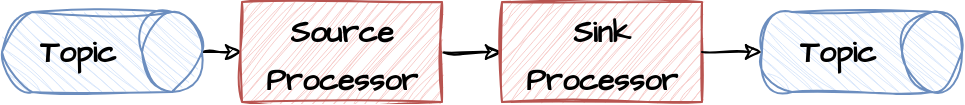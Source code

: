 <mxfile version="22.0.0" type="device">
  <diagram name="Page-1" id="ILFwwLQn4rlPoiTQhXq9">
    <mxGraphModel dx="1036" dy="606" grid="1" gridSize="10" guides="1" tooltips="1" connect="1" arrows="1" fold="1" page="1" pageScale="1" pageWidth="827" pageHeight="1169" math="0" shadow="0">
      <root>
        <mxCell id="0" />
        <mxCell id="1" parent="0" />
        <mxCell id="53R8YZ_QFolmdbLBiPOs-6" style="edgeStyle=orthogonalEdgeStyle;rounded=0;sketch=1;hachureGap=4;jiggle=2;curveFitting=1;orthogonalLoop=1;jettySize=auto;html=1;exitX=0.5;exitY=0;exitDx=0;exitDy=0;exitPerimeter=0;entryX=0;entryY=0.5;entryDx=0;entryDy=0;fontFamily=Architects Daughter;fontSource=https%3A%2F%2Ffonts.googleapis.com%2Fcss%3Ffamily%3DArchitects%2BDaughter;fontSize=16;" edge="1" parent="1" source="53R8YZ_QFolmdbLBiPOs-1" target="53R8YZ_QFolmdbLBiPOs-2">
          <mxGeometry relative="1" as="geometry" />
        </mxCell>
        <mxCell id="53R8YZ_QFolmdbLBiPOs-1" value="Topic" style="shape=cylinder3;whiteSpace=wrap;html=1;boundedLbl=1;backgroundOutline=1;size=15;sketch=1;hachureGap=4;jiggle=2;curveFitting=1;fontFamily=Architects Daughter;fontSource=https%3A%2F%2Ffonts.googleapis.com%2Fcss%3Ffamily%3DArchitects%2BDaughter;fontSize=15;rotation=90;horizontal=0;fontStyle=1;fillColor=#dae8fc;strokeColor=#6c8ebf;" vertex="1" parent="1">
          <mxGeometry x="140" y="250" width="40" height="100" as="geometry" />
        </mxCell>
        <mxCell id="53R8YZ_QFolmdbLBiPOs-7" style="edgeStyle=orthogonalEdgeStyle;rounded=0;sketch=1;hachureGap=4;jiggle=2;curveFitting=1;orthogonalLoop=1;jettySize=auto;html=1;exitX=1;exitY=0.5;exitDx=0;exitDy=0;entryX=0;entryY=0.5;entryDx=0;entryDy=0;fontFamily=Architects Daughter;fontSource=https%3A%2F%2Ffonts.googleapis.com%2Fcss%3Ffamily%3DArchitects%2BDaughter;fontSize=16;" edge="1" parent="1" source="53R8YZ_QFolmdbLBiPOs-2" target="53R8YZ_QFolmdbLBiPOs-4">
          <mxGeometry relative="1" as="geometry" />
        </mxCell>
        <mxCell id="53R8YZ_QFolmdbLBiPOs-2" value="&lt;b style=&quot;font-size: 15px;&quot;&gt;Source&lt;br&gt;Processor&lt;/b&gt;" style="rounded=0;whiteSpace=wrap;html=1;sketch=1;hachureGap=4;jiggle=2;curveFitting=1;fontFamily=Architects Daughter;fontSource=https%3A%2F%2Ffonts.googleapis.com%2Fcss%3Ffamily%3DArchitects%2BDaughter;fontSize=20;fillColor=#f8cecc;strokeColor=#b85450;" vertex="1" parent="1">
          <mxGeometry x="230" y="275" width="100" height="50" as="geometry" />
        </mxCell>
        <mxCell id="53R8YZ_QFolmdbLBiPOs-4" value="&lt;b style=&quot;font-size: 15px;&quot;&gt;Sink&lt;br&gt;Processor&lt;/b&gt;" style="rounded=0;whiteSpace=wrap;html=1;sketch=1;hachureGap=4;jiggle=2;curveFitting=1;fontFamily=Architects Daughter;fontSource=https%3A%2F%2Ffonts.googleapis.com%2Fcss%3Ffamily%3DArchitects%2BDaughter;fontSize=20;fillColor=#f8cecc;strokeColor=#b85450;" vertex="1" parent="1">
          <mxGeometry x="360" y="275" width="100" height="50" as="geometry" />
        </mxCell>
        <mxCell id="53R8YZ_QFolmdbLBiPOs-5" value="Topic" style="shape=cylinder3;whiteSpace=wrap;html=1;boundedLbl=1;backgroundOutline=1;size=15;sketch=1;hachureGap=4;jiggle=2;curveFitting=1;fontFamily=Architects Daughter;fontSource=https%3A%2F%2Ffonts.googleapis.com%2Fcss%3Ffamily%3DArchitects%2BDaughter;fontSize=15;rotation=90;horizontal=0;fontStyle=1;fillColor=#dae8fc;strokeColor=#6c8ebf;" vertex="1" parent="1">
          <mxGeometry x="520" y="250" width="40" height="100" as="geometry" />
        </mxCell>
        <mxCell id="53R8YZ_QFolmdbLBiPOs-8" style="edgeStyle=orthogonalEdgeStyle;rounded=0;sketch=1;hachureGap=4;jiggle=2;curveFitting=1;orthogonalLoop=1;jettySize=auto;html=1;exitX=1;exitY=0.5;exitDx=0;exitDy=0;entryX=0.5;entryY=1;entryDx=0;entryDy=0;entryPerimeter=0;fontFamily=Architects Daughter;fontSource=https%3A%2F%2Ffonts.googleapis.com%2Fcss%3Ffamily%3DArchitects%2BDaughter;fontSize=16;" edge="1" parent="1" source="53R8YZ_QFolmdbLBiPOs-4" target="53R8YZ_QFolmdbLBiPOs-5">
          <mxGeometry relative="1" as="geometry" />
        </mxCell>
      </root>
    </mxGraphModel>
  </diagram>
</mxfile>
